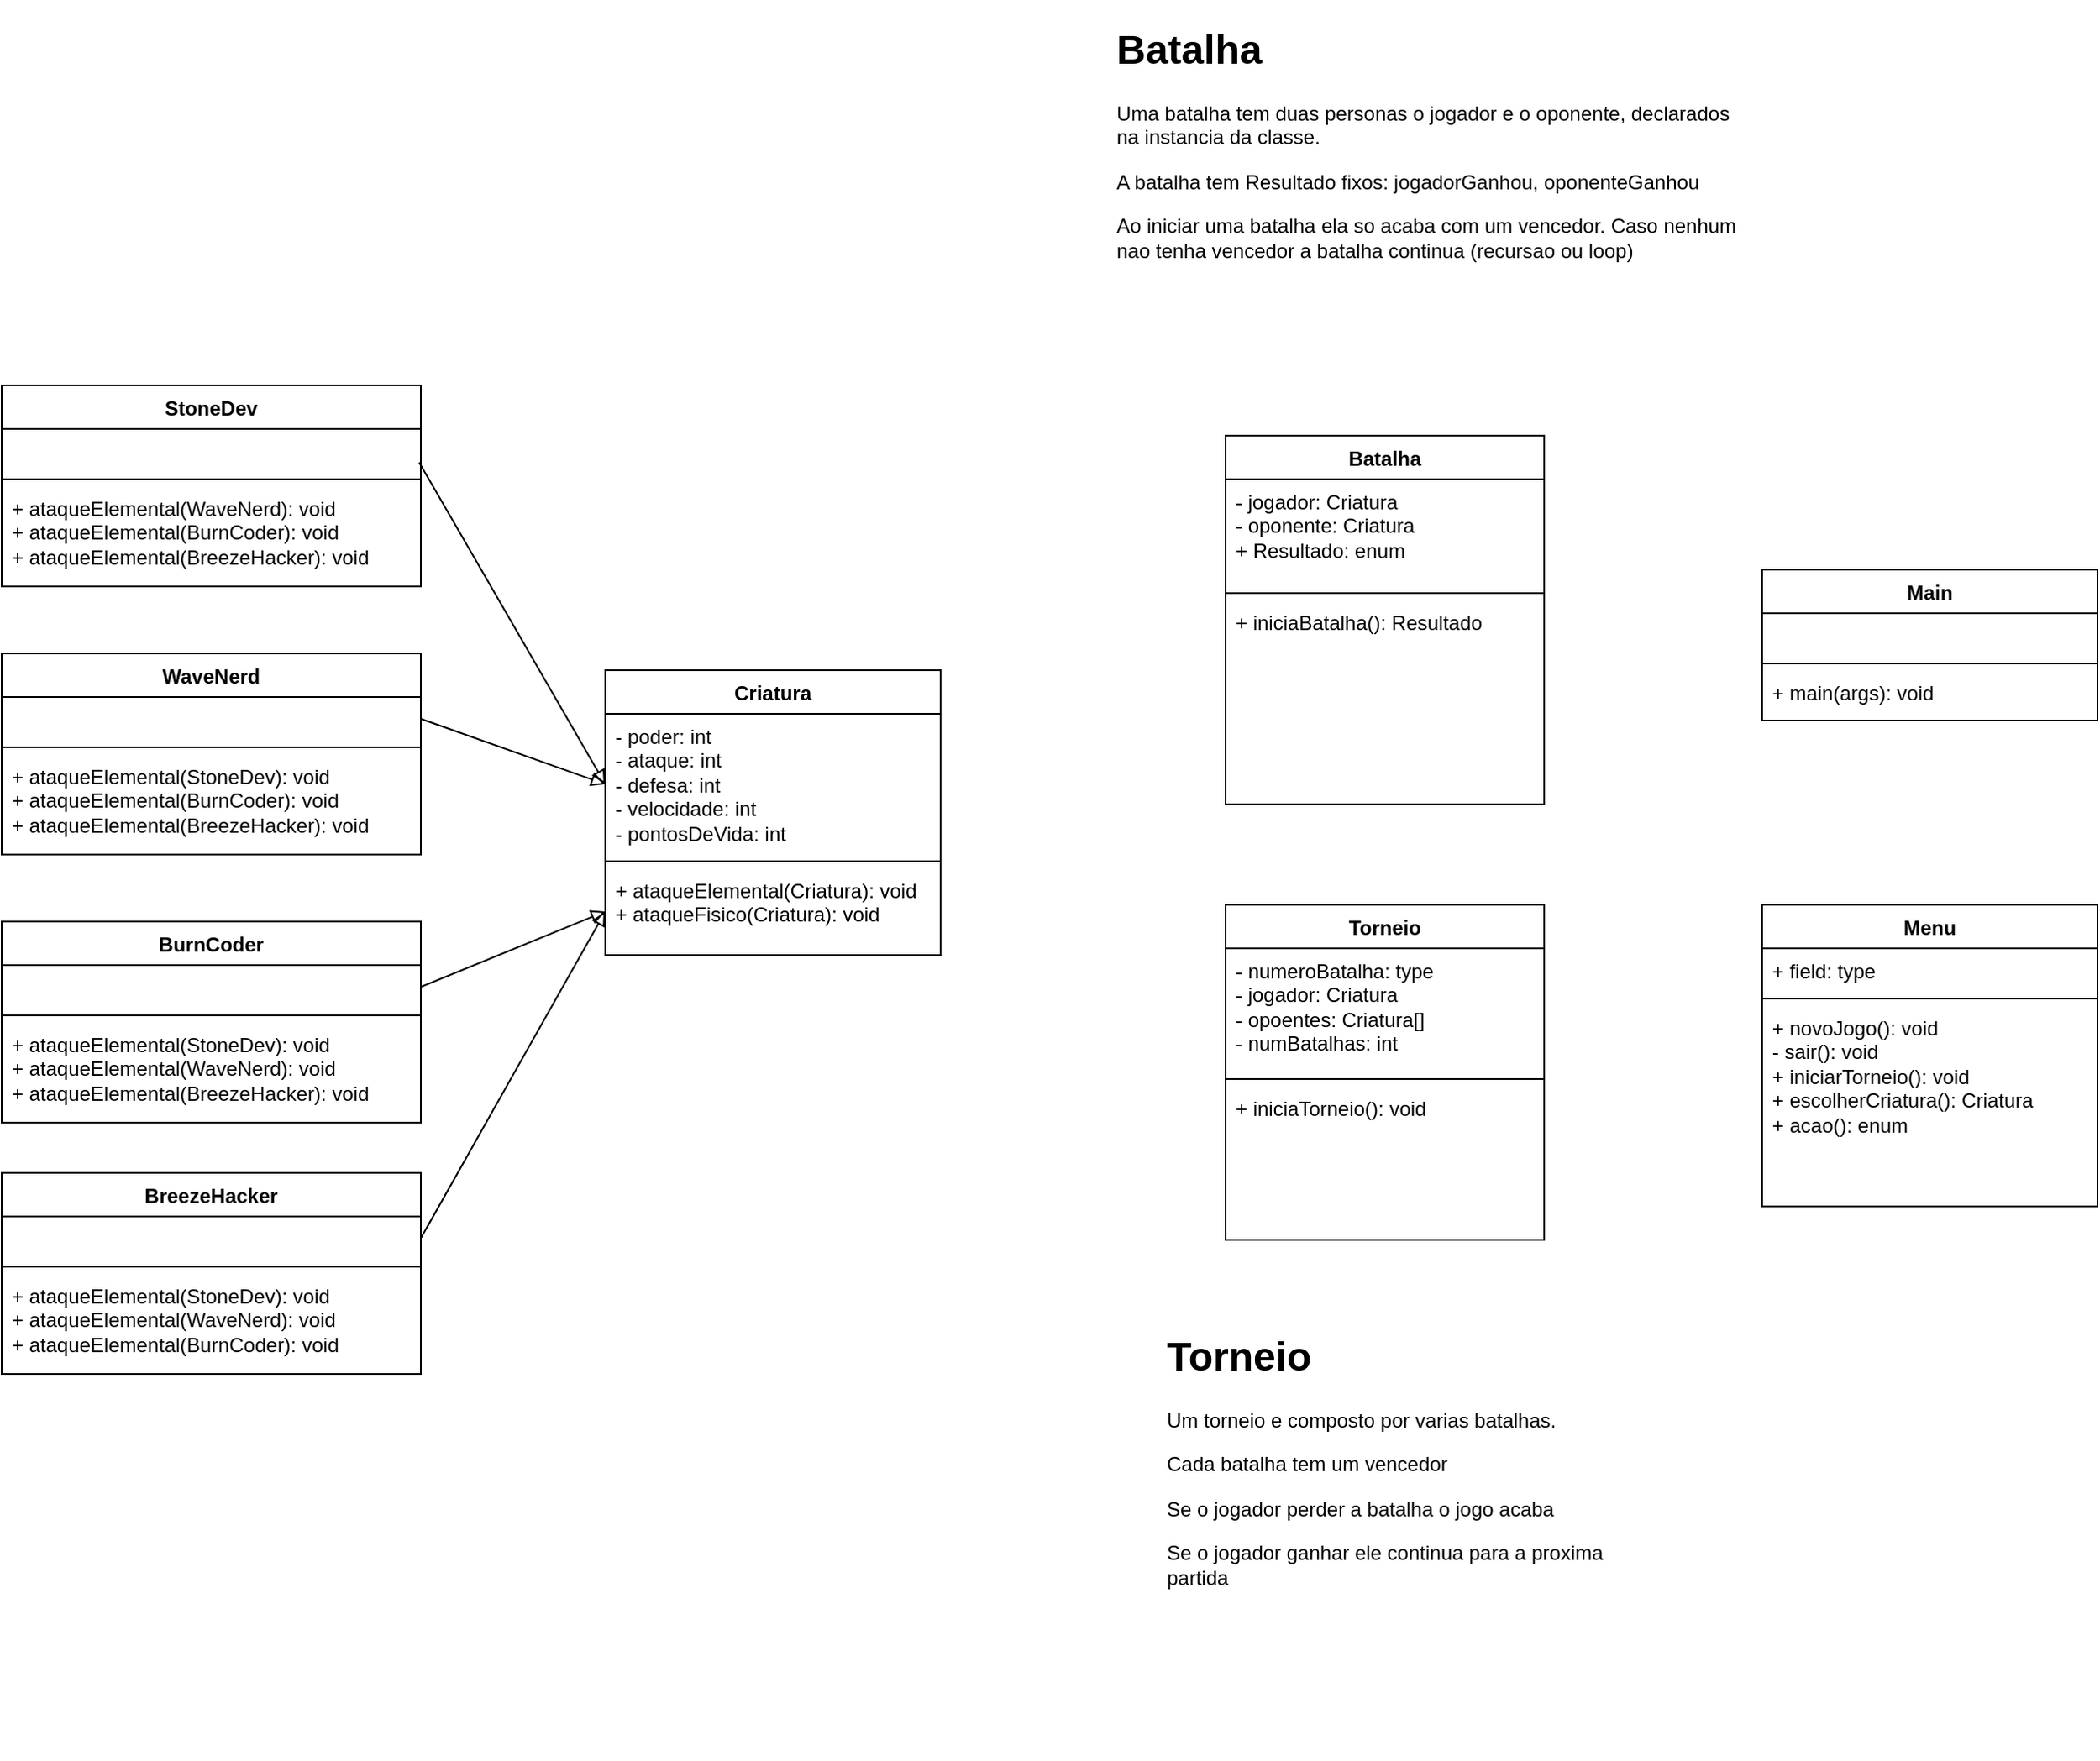 <mxfile version="21.2.1" type="device">
  <diagram name="Page-1" id="uSHVxYjeQcsN8CSkdtWY">
    <mxGraphModel dx="1876" dy="1690" grid="1" gridSize="10" guides="1" tooltips="1" connect="1" arrows="1" fold="1" page="1" pageScale="1" pageWidth="850" pageHeight="1100" math="0" shadow="0">
      <root>
        <mxCell id="0" />
        <mxCell id="1" parent="0" />
        <mxCell id="tTPbvmEPiFTFAi_dr_oN-1" value="Criatura" style="swimlane;fontStyle=1;align=center;verticalAlign=top;childLayout=stackLayout;horizontal=1;startSize=26;horizontalStack=0;resizeParent=1;resizeParentMax=0;resizeLast=0;collapsible=1;marginBottom=0;whiteSpace=wrap;html=1;" parent="1" vertex="1">
          <mxGeometry x="110" y="220" width="200" height="170" as="geometry" />
        </mxCell>
        <mxCell id="tTPbvmEPiFTFAi_dr_oN-2" value="- poder: int&lt;br&gt;- ataque: int&lt;br&gt;- defesa: int&lt;br&gt;- velocidade: int&lt;br&gt;- pontosDeVida: int" style="text;strokeColor=none;fillColor=none;align=left;verticalAlign=top;spacingLeft=4;spacingRight=4;overflow=hidden;rotatable=0;points=[[0,0.5],[1,0.5]];portConstraint=eastwest;whiteSpace=wrap;html=1;" parent="tTPbvmEPiFTFAi_dr_oN-1" vertex="1">
          <mxGeometry y="26" width="200" height="84" as="geometry" />
        </mxCell>
        <mxCell id="tTPbvmEPiFTFAi_dr_oN-3" value="" style="line;strokeWidth=1;fillColor=none;align=left;verticalAlign=middle;spacingTop=-1;spacingLeft=3;spacingRight=3;rotatable=0;labelPosition=right;points=[];portConstraint=eastwest;strokeColor=inherit;" parent="tTPbvmEPiFTFAi_dr_oN-1" vertex="1">
          <mxGeometry y="110" width="200" height="8" as="geometry" />
        </mxCell>
        <mxCell id="tTPbvmEPiFTFAi_dr_oN-4" value="+&amp;nbsp;ataqueElemental(Criatura): void&lt;br&gt;+ ataqueFisico(Criatura): void" style="text;strokeColor=none;fillColor=none;align=left;verticalAlign=top;spacingLeft=4;spacingRight=4;overflow=hidden;rotatable=0;points=[[0,0.5],[1,0.5]];portConstraint=eastwest;whiteSpace=wrap;html=1;" parent="tTPbvmEPiFTFAi_dr_oN-1" vertex="1">
          <mxGeometry y="118" width="200" height="52" as="geometry" />
        </mxCell>
        <mxCell id="tTPbvmEPiFTFAi_dr_oN-29" value="" style="rounded=0;orthogonalLoop=1;jettySize=auto;html=1;endArrow=block;endFill=0;entryX=0;entryY=0.5;entryDx=0;entryDy=0;exitX=0.996;exitY=0.769;exitDx=0;exitDy=0;exitPerimeter=0;" parent="1" source="tTPbvmEPiFTFAi_dr_oN-6" target="tTPbvmEPiFTFAi_dr_oN-2" edge="1">
          <mxGeometry relative="1" as="geometry" />
        </mxCell>
        <mxCell id="tTPbvmEPiFTFAi_dr_oN-5" value="StoneDev" style="swimlane;fontStyle=1;align=center;verticalAlign=top;childLayout=stackLayout;horizontal=1;startSize=26;horizontalStack=0;resizeParent=1;resizeParentMax=0;resizeLast=0;collapsible=1;marginBottom=0;whiteSpace=wrap;html=1;" parent="1" vertex="1">
          <mxGeometry x="-250" y="50" width="250" height="120" as="geometry" />
        </mxCell>
        <mxCell id="tTPbvmEPiFTFAi_dr_oN-6" value="&amp;nbsp;" style="text;strokeColor=none;fillColor=none;align=left;verticalAlign=top;spacingLeft=4;spacingRight=4;overflow=hidden;rotatable=0;points=[[0,0.5],[1,0.5]];portConstraint=eastwest;whiteSpace=wrap;html=1;" parent="tTPbvmEPiFTFAi_dr_oN-5" vertex="1">
          <mxGeometry y="26" width="250" height="26" as="geometry" />
        </mxCell>
        <mxCell id="tTPbvmEPiFTFAi_dr_oN-7" value="" style="line;strokeWidth=1;fillColor=none;align=left;verticalAlign=middle;spacingTop=-1;spacingLeft=3;spacingRight=3;rotatable=0;labelPosition=right;points=[];portConstraint=eastwest;strokeColor=inherit;" parent="tTPbvmEPiFTFAi_dr_oN-5" vertex="1">
          <mxGeometry y="52" width="250" height="8" as="geometry" />
        </mxCell>
        <mxCell id="tTPbvmEPiFTFAi_dr_oN-8" value="+ ataqueElemental(WaveNerd): void&lt;br&gt;+ ataqueElemental(BurnCoder): void&lt;br&gt;+ ataqueElemental(BreezeHacker): void" style="text;strokeColor=none;fillColor=none;align=left;verticalAlign=top;spacingLeft=4;spacingRight=4;overflow=hidden;rotatable=0;points=[[0,0.5],[1,0.5]];portConstraint=eastwest;whiteSpace=wrap;html=1;" parent="tTPbvmEPiFTFAi_dr_oN-5" vertex="1">
          <mxGeometry y="60" width="250" height="60" as="geometry" />
        </mxCell>
        <mxCell id="tTPbvmEPiFTFAi_dr_oN-10" value="WaveNerd" style="swimlane;fontStyle=1;align=center;verticalAlign=top;childLayout=stackLayout;horizontal=1;startSize=26;horizontalStack=0;resizeParent=1;resizeParentMax=0;resizeLast=0;collapsible=1;marginBottom=0;whiteSpace=wrap;html=1;" parent="1" vertex="1">
          <mxGeometry x="-250" y="210" width="250" height="120" as="geometry" />
        </mxCell>
        <mxCell id="tTPbvmEPiFTFAi_dr_oN-11" value="&amp;nbsp;" style="text;strokeColor=none;fillColor=none;align=left;verticalAlign=top;spacingLeft=4;spacingRight=4;overflow=hidden;rotatable=0;points=[[0,0.5],[1,0.5]];portConstraint=eastwest;whiteSpace=wrap;html=1;" parent="tTPbvmEPiFTFAi_dr_oN-10" vertex="1">
          <mxGeometry y="26" width="250" height="26" as="geometry" />
        </mxCell>
        <mxCell id="tTPbvmEPiFTFAi_dr_oN-12" value="" style="line;strokeWidth=1;fillColor=none;align=left;verticalAlign=middle;spacingTop=-1;spacingLeft=3;spacingRight=3;rotatable=0;labelPosition=right;points=[];portConstraint=eastwest;strokeColor=inherit;" parent="tTPbvmEPiFTFAi_dr_oN-10" vertex="1">
          <mxGeometry y="52" width="250" height="8" as="geometry" />
        </mxCell>
        <mxCell id="tTPbvmEPiFTFAi_dr_oN-13" value="+ ataqueElemental(StoneDev): void&lt;br style=&quot;border-color: var(--border-color);&quot;&gt;+ ataqueElemental(BurnCoder): void&lt;br style=&quot;border-color: var(--border-color);&quot;&gt;+ ataqueElemental(BreezeHacker): void" style="text;strokeColor=none;fillColor=none;align=left;verticalAlign=top;spacingLeft=4;spacingRight=4;overflow=hidden;rotatable=0;points=[[0,0.5],[1,0.5]];portConstraint=eastwest;whiteSpace=wrap;html=1;" parent="tTPbvmEPiFTFAi_dr_oN-10" vertex="1">
          <mxGeometry y="60" width="250" height="60" as="geometry" />
        </mxCell>
        <mxCell id="tTPbvmEPiFTFAi_dr_oN-14" value="BurnCoder" style="swimlane;fontStyle=1;align=center;verticalAlign=top;childLayout=stackLayout;horizontal=1;startSize=26;horizontalStack=0;resizeParent=1;resizeParentMax=0;resizeLast=0;collapsible=1;marginBottom=0;whiteSpace=wrap;html=1;" parent="1" vertex="1">
          <mxGeometry x="-250" y="370" width="250" height="120" as="geometry" />
        </mxCell>
        <mxCell id="tTPbvmEPiFTFAi_dr_oN-15" value="&amp;nbsp;" style="text;strokeColor=none;fillColor=none;align=left;verticalAlign=top;spacingLeft=4;spacingRight=4;overflow=hidden;rotatable=0;points=[[0,0.5],[1,0.5]];portConstraint=eastwest;whiteSpace=wrap;html=1;" parent="tTPbvmEPiFTFAi_dr_oN-14" vertex="1">
          <mxGeometry y="26" width="250" height="26" as="geometry" />
        </mxCell>
        <mxCell id="tTPbvmEPiFTFAi_dr_oN-16" value="" style="line;strokeWidth=1;fillColor=none;align=left;verticalAlign=middle;spacingTop=-1;spacingLeft=3;spacingRight=3;rotatable=0;labelPosition=right;points=[];portConstraint=eastwest;strokeColor=inherit;" parent="tTPbvmEPiFTFAi_dr_oN-14" vertex="1">
          <mxGeometry y="52" width="250" height="8" as="geometry" />
        </mxCell>
        <mxCell id="tTPbvmEPiFTFAi_dr_oN-17" value="+ ataqueElemental(StoneDev): void&lt;br style=&quot;border-color: var(--border-color);&quot;&gt;+ ataqueElemental(WaveNerd): void&lt;br style=&quot;border-color: var(--border-color);&quot;&gt;+ ataqueElemental(BreezeHacker): void" style="text;strokeColor=none;fillColor=none;align=left;verticalAlign=top;spacingLeft=4;spacingRight=4;overflow=hidden;rotatable=0;points=[[0,0.5],[1,0.5]];portConstraint=eastwest;whiteSpace=wrap;html=1;" parent="tTPbvmEPiFTFAi_dr_oN-14" vertex="1">
          <mxGeometry y="60" width="250" height="60" as="geometry" />
        </mxCell>
        <mxCell id="tTPbvmEPiFTFAi_dr_oN-18" value="BreezeHacker" style="swimlane;fontStyle=1;align=center;verticalAlign=top;childLayout=stackLayout;horizontal=1;startSize=26;horizontalStack=0;resizeParent=1;resizeParentMax=0;resizeLast=0;collapsible=1;marginBottom=0;whiteSpace=wrap;html=1;" parent="1" vertex="1">
          <mxGeometry x="-250" y="520" width="250" height="120" as="geometry" />
        </mxCell>
        <mxCell id="tTPbvmEPiFTFAi_dr_oN-19" value="&amp;nbsp;" style="text;strokeColor=none;fillColor=none;align=left;verticalAlign=top;spacingLeft=4;spacingRight=4;overflow=hidden;rotatable=0;points=[[0,0.5],[1,0.5]];portConstraint=eastwest;whiteSpace=wrap;html=1;" parent="tTPbvmEPiFTFAi_dr_oN-18" vertex="1">
          <mxGeometry y="26" width="250" height="26" as="geometry" />
        </mxCell>
        <mxCell id="tTPbvmEPiFTFAi_dr_oN-20" value="" style="line;strokeWidth=1;fillColor=none;align=left;verticalAlign=middle;spacingTop=-1;spacingLeft=3;spacingRight=3;rotatable=0;labelPosition=right;points=[];portConstraint=eastwest;strokeColor=inherit;" parent="tTPbvmEPiFTFAi_dr_oN-18" vertex="1">
          <mxGeometry y="52" width="250" height="8" as="geometry" />
        </mxCell>
        <mxCell id="tTPbvmEPiFTFAi_dr_oN-21" value="+ ataqueElemental(StoneDev): void&lt;br style=&quot;border-color: var(--border-color);&quot;&gt;+ ataqueElemental(WaveNerd): void&lt;br style=&quot;border-color: var(--border-color);&quot;&gt;+ ataqueElemental(BurnCoder): void" style="text;strokeColor=none;fillColor=none;align=left;verticalAlign=top;spacingLeft=4;spacingRight=4;overflow=hidden;rotatable=0;points=[[0,0.5],[1,0.5]];portConstraint=eastwest;whiteSpace=wrap;html=1;" parent="tTPbvmEPiFTFAi_dr_oN-18" vertex="1">
          <mxGeometry y="60" width="250" height="60" as="geometry" />
        </mxCell>
        <mxCell id="tTPbvmEPiFTFAi_dr_oN-31" value="" style="rounded=0;orthogonalLoop=1;jettySize=auto;html=1;endArrow=block;endFill=0;entryX=0;entryY=0.5;entryDx=0;entryDy=0;exitX=1;exitY=0.5;exitDx=0;exitDy=0;" parent="1" source="tTPbvmEPiFTFAi_dr_oN-11" target="tTPbvmEPiFTFAi_dr_oN-2" edge="1">
          <mxGeometry relative="1" as="geometry" />
        </mxCell>
        <mxCell id="tTPbvmEPiFTFAi_dr_oN-36" value="Torneio" style="swimlane;fontStyle=1;align=center;verticalAlign=top;childLayout=stackLayout;horizontal=1;startSize=26;horizontalStack=0;resizeParent=1;resizeParentMax=0;resizeLast=0;collapsible=1;marginBottom=0;whiteSpace=wrap;html=1;" parent="1" vertex="1">
          <mxGeometry x="480" y="360" width="190" height="200" as="geometry" />
        </mxCell>
        <mxCell id="tTPbvmEPiFTFAi_dr_oN-37" value="- numeroBatalha: type&lt;br&gt;- jogador: Criatura&lt;br&gt;- opoentes: Criatura[]&lt;br&gt;- numBatalhas: int" style="text;strokeColor=none;fillColor=none;align=left;verticalAlign=top;spacingLeft=4;spacingRight=4;overflow=hidden;rotatable=0;points=[[0,0.5],[1,0.5]];portConstraint=eastwest;whiteSpace=wrap;html=1;" parent="tTPbvmEPiFTFAi_dr_oN-36" vertex="1">
          <mxGeometry y="26" width="190" height="74" as="geometry" />
        </mxCell>
        <mxCell id="tTPbvmEPiFTFAi_dr_oN-38" value="" style="line;strokeWidth=1;fillColor=none;align=left;verticalAlign=middle;spacingTop=-1;spacingLeft=3;spacingRight=3;rotatable=0;labelPosition=right;points=[];portConstraint=eastwest;strokeColor=inherit;" parent="tTPbvmEPiFTFAi_dr_oN-36" vertex="1">
          <mxGeometry y="100" width="190" height="8" as="geometry" />
        </mxCell>
        <mxCell id="tTPbvmEPiFTFAi_dr_oN-39" value="+ iniciaTorneio(): void" style="text;strokeColor=none;fillColor=none;align=left;verticalAlign=top;spacingLeft=4;spacingRight=4;overflow=hidden;rotatable=0;points=[[0,0.5],[1,0.5]];portConstraint=eastwest;whiteSpace=wrap;html=1;" parent="tTPbvmEPiFTFAi_dr_oN-36" vertex="1">
          <mxGeometry y="108" width="190" height="92" as="geometry" />
        </mxCell>
        <mxCell id="tTPbvmEPiFTFAi_dr_oN-40" value="Menu&lt;br&gt;" style="swimlane;fontStyle=1;align=center;verticalAlign=top;childLayout=stackLayout;horizontal=1;startSize=26;horizontalStack=0;resizeParent=1;resizeParentMax=0;resizeLast=0;collapsible=1;marginBottom=0;whiteSpace=wrap;html=1;" parent="1" vertex="1">
          <mxGeometry x="800" y="360" width="200" height="180" as="geometry" />
        </mxCell>
        <mxCell id="tTPbvmEPiFTFAi_dr_oN-41" value="+ field: type" style="text;strokeColor=none;fillColor=none;align=left;verticalAlign=top;spacingLeft=4;spacingRight=4;overflow=hidden;rotatable=0;points=[[0,0.5],[1,0.5]];portConstraint=eastwest;whiteSpace=wrap;html=1;" parent="tTPbvmEPiFTFAi_dr_oN-40" vertex="1">
          <mxGeometry y="26" width="200" height="26" as="geometry" />
        </mxCell>
        <mxCell id="tTPbvmEPiFTFAi_dr_oN-42" value="" style="line;strokeWidth=1;fillColor=none;align=left;verticalAlign=middle;spacingTop=-1;spacingLeft=3;spacingRight=3;rotatable=0;labelPosition=right;points=[];portConstraint=eastwest;strokeColor=inherit;" parent="tTPbvmEPiFTFAi_dr_oN-40" vertex="1">
          <mxGeometry y="52" width="200" height="8" as="geometry" />
        </mxCell>
        <mxCell id="tTPbvmEPiFTFAi_dr_oN-43" value="+ novoJogo(): void&lt;br&gt;- sair(): void&lt;br&gt;+ iniciarTorneio(): void&lt;br&gt;+ escolherCriatura(): Criatura&lt;br&gt;+ acao(): enum" style="text;strokeColor=none;fillColor=none;align=left;verticalAlign=top;spacingLeft=4;spacingRight=4;overflow=hidden;rotatable=0;points=[[0,0.5],[1,0.5]];portConstraint=eastwest;whiteSpace=wrap;html=1;" parent="tTPbvmEPiFTFAi_dr_oN-40" vertex="1">
          <mxGeometry y="60" width="200" height="120" as="geometry" />
        </mxCell>
        <mxCell id="tTPbvmEPiFTFAi_dr_oN-44" value="Batalha" style="swimlane;fontStyle=1;align=center;verticalAlign=top;childLayout=stackLayout;horizontal=1;startSize=26;horizontalStack=0;resizeParent=1;resizeParentMax=0;resizeLast=0;collapsible=1;marginBottom=0;whiteSpace=wrap;html=1;" parent="1" vertex="1">
          <mxGeometry x="480" y="80" width="190" height="220" as="geometry" />
        </mxCell>
        <mxCell id="tTPbvmEPiFTFAi_dr_oN-45" value="- jogador: Criatura&lt;br&gt;- oponente: Criatura&lt;br&gt;+ Resultado: enum" style="text;strokeColor=none;fillColor=none;align=left;verticalAlign=top;spacingLeft=4;spacingRight=4;overflow=hidden;rotatable=0;points=[[0,0.5],[1,0.5]];portConstraint=eastwest;whiteSpace=wrap;html=1;" parent="tTPbvmEPiFTFAi_dr_oN-44" vertex="1">
          <mxGeometry y="26" width="190" height="64" as="geometry" />
        </mxCell>
        <mxCell id="tTPbvmEPiFTFAi_dr_oN-46" value="" style="line;strokeWidth=1;fillColor=none;align=left;verticalAlign=middle;spacingTop=-1;spacingLeft=3;spacingRight=3;rotatable=0;labelPosition=right;points=[];portConstraint=eastwest;strokeColor=inherit;" parent="tTPbvmEPiFTFAi_dr_oN-44" vertex="1">
          <mxGeometry y="90" width="190" height="8" as="geometry" />
        </mxCell>
        <mxCell id="tTPbvmEPiFTFAi_dr_oN-47" value="+ iniciaBatalha(): Resultado" style="text;strokeColor=none;fillColor=none;align=left;verticalAlign=top;spacingLeft=4;spacingRight=4;overflow=hidden;rotatable=0;points=[[0,0.5],[1,0.5]];portConstraint=eastwest;whiteSpace=wrap;html=1;" parent="tTPbvmEPiFTFAi_dr_oN-44" vertex="1">
          <mxGeometry y="98" width="190" height="122" as="geometry" />
        </mxCell>
        <mxCell id="DPC2z3-Q8xawrokjsbga-2" style="edgeStyle=none;rounded=0;orthogonalLoop=1;jettySize=auto;html=1;exitX=1;exitY=0.5;exitDx=0;exitDy=0;entryX=0;entryY=0.5;entryDx=0;entryDy=0;endArrow=block;endFill=0;" parent="1" source="tTPbvmEPiFTFAi_dr_oN-15" target="tTPbvmEPiFTFAi_dr_oN-4" edge="1">
          <mxGeometry relative="1" as="geometry" />
        </mxCell>
        <mxCell id="DPC2z3-Q8xawrokjsbga-3" style="edgeStyle=none;rounded=0;orthogonalLoop=1;jettySize=auto;html=1;exitX=1;exitY=0.5;exitDx=0;exitDy=0;entryX=0;entryY=0.5;entryDx=0;entryDy=0;endArrow=block;endFill=0;" parent="1" source="tTPbvmEPiFTFAi_dr_oN-19" target="tTPbvmEPiFTFAi_dr_oN-4" edge="1">
          <mxGeometry relative="1" as="geometry" />
        </mxCell>
        <mxCell id="vxVnYX2b6fS2Zsz67qBz-5" value="Main" style="swimlane;fontStyle=1;align=center;verticalAlign=top;childLayout=stackLayout;horizontal=1;startSize=26;horizontalStack=0;resizeParent=1;resizeParentMax=0;resizeLast=0;collapsible=1;marginBottom=0;whiteSpace=wrap;html=1;" vertex="1" parent="1">
          <mxGeometry x="800" y="160" width="200" height="90" as="geometry" />
        </mxCell>
        <mxCell id="vxVnYX2b6fS2Zsz67qBz-6" value="&amp;nbsp;" style="text;strokeColor=none;fillColor=none;align=left;verticalAlign=top;spacingLeft=4;spacingRight=4;overflow=hidden;rotatable=0;points=[[0,0.5],[1,0.5]];portConstraint=eastwest;whiteSpace=wrap;html=1;" vertex="1" parent="vxVnYX2b6fS2Zsz67qBz-5">
          <mxGeometry y="26" width="200" height="26" as="geometry" />
        </mxCell>
        <mxCell id="vxVnYX2b6fS2Zsz67qBz-7" value="" style="line;strokeWidth=1;fillColor=none;align=left;verticalAlign=middle;spacingTop=-1;spacingLeft=3;spacingRight=3;rotatable=0;labelPosition=right;points=[];portConstraint=eastwest;strokeColor=inherit;" vertex="1" parent="vxVnYX2b6fS2Zsz67qBz-5">
          <mxGeometry y="52" width="200" height="8" as="geometry" />
        </mxCell>
        <mxCell id="vxVnYX2b6fS2Zsz67qBz-8" value="+ main(args): void" style="text;strokeColor=none;fillColor=none;align=left;verticalAlign=top;spacingLeft=4;spacingRight=4;overflow=hidden;rotatable=0;points=[[0,0.5],[1,0.5]];portConstraint=eastwest;whiteSpace=wrap;html=1;" vertex="1" parent="vxVnYX2b6fS2Zsz67qBz-5">
          <mxGeometry y="60" width="200" height="30" as="geometry" />
        </mxCell>
        <mxCell id="vxVnYX2b6fS2Zsz67qBz-9" value="&lt;h1&gt;Torneio&lt;/h1&gt;&lt;p&gt;Um torneio e composto por varias batalhas.&lt;/p&gt;&lt;p&gt;Cada batalha tem um vencedor&lt;/p&gt;&lt;p&gt;Se o jogador perder a batalha o jogo acaba&lt;/p&gt;&lt;p&gt;Se o jogador ganhar ele continua para a proxima partida&lt;/p&gt;&lt;p&gt;&lt;br&gt;&lt;/p&gt;" style="text;html=1;strokeColor=none;fillColor=none;spacing=5;spacingTop=-20;whiteSpace=wrap;overflow=hidden;rounded=0;" vertex="1" parent="1">
          <mxGeometry x="440" y="610" width="280" height="260" as="geometry" />
        </mxCell>
        <mxCell id="vxVnYX2b6fS2Zsz67qBz-10" value="&lt;h1&gt;Batalha&lt;/h1&gt;&lt;p&gt;Uma batalha tem duas personas o jogador e o oponente, declarados na instancia da classe.&lt;/p&gt;&lt;p&gt;A batalha tem Resultado fixos: jogadorGanhou, oponenteGanhou&lt;/p&gt;&lt;p&gt;Ao iniciar uma batalha ela so acaba com um vencedor.&amp;nbsp;&lt;span style=&quot;background-color: initial;&quot;&gt;Caso nenhum nao tenha vencedor a batalha continua (recursao ou loop)&lt;/span&gt;&lt;/p&gt;" style="text;html=1;strokeColor=none;fillColor=none;spacing=5;spacingTop=-20;whiteSpace=wrap;overflow=hidden;rounded=0;" vertex="1" parent="1">
          <mxGeometry x="410" y="-170" width="380" height="220" as="geometry" />
        </mxCell>
      </root>
    </mxGraphModel>
  </diagram>
</mxfile>
